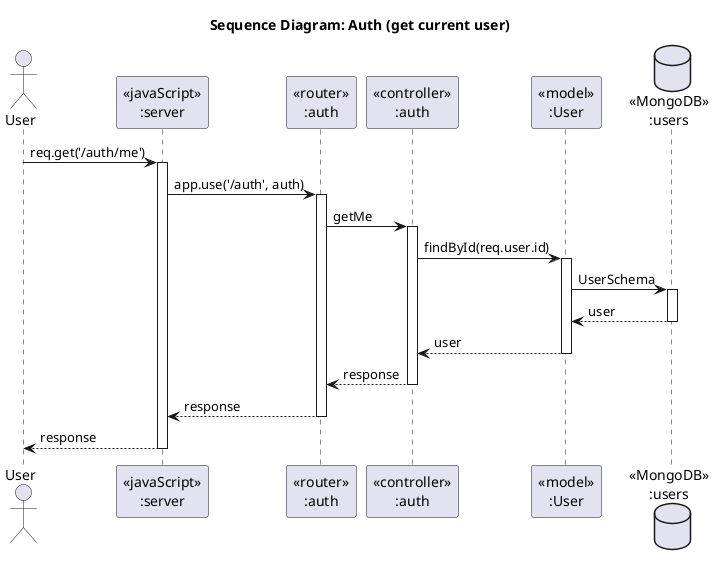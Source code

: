 @startuml auth-get-me
title Sequence Diagram: Auth (get current user)

actor "User" as User

participant "<<javaScript>>\n:server" as Server
participant "<<router>>\n:auth" as Router
participant "<<controller>>\n:auth" as Controller
participant "<<model>>\n:User" as UserModel
database "<<MongoDB>>\n:users" as UserMongoDB

User -> Server : req.get('/auth/me')
activate Server

Server -> Router : app.use('/auth', auth)
activate Router

Router -> Controller : getMe
activate Controller

Controller -> UserModel : findById(req.user.id)
activate UserModel

UserModel -> UserMongoDB : UserSchema
activate UserMongoDB
UserMongoDB --> UserModel : user
deactivate UserMongoDB

UserModel --> Controller : user
deactivate UserModel

Controller --> Router : response
deactivate Controller

Router --> Server : response
deactivate Router

Server --> User : response
deactivate Server

@enduml